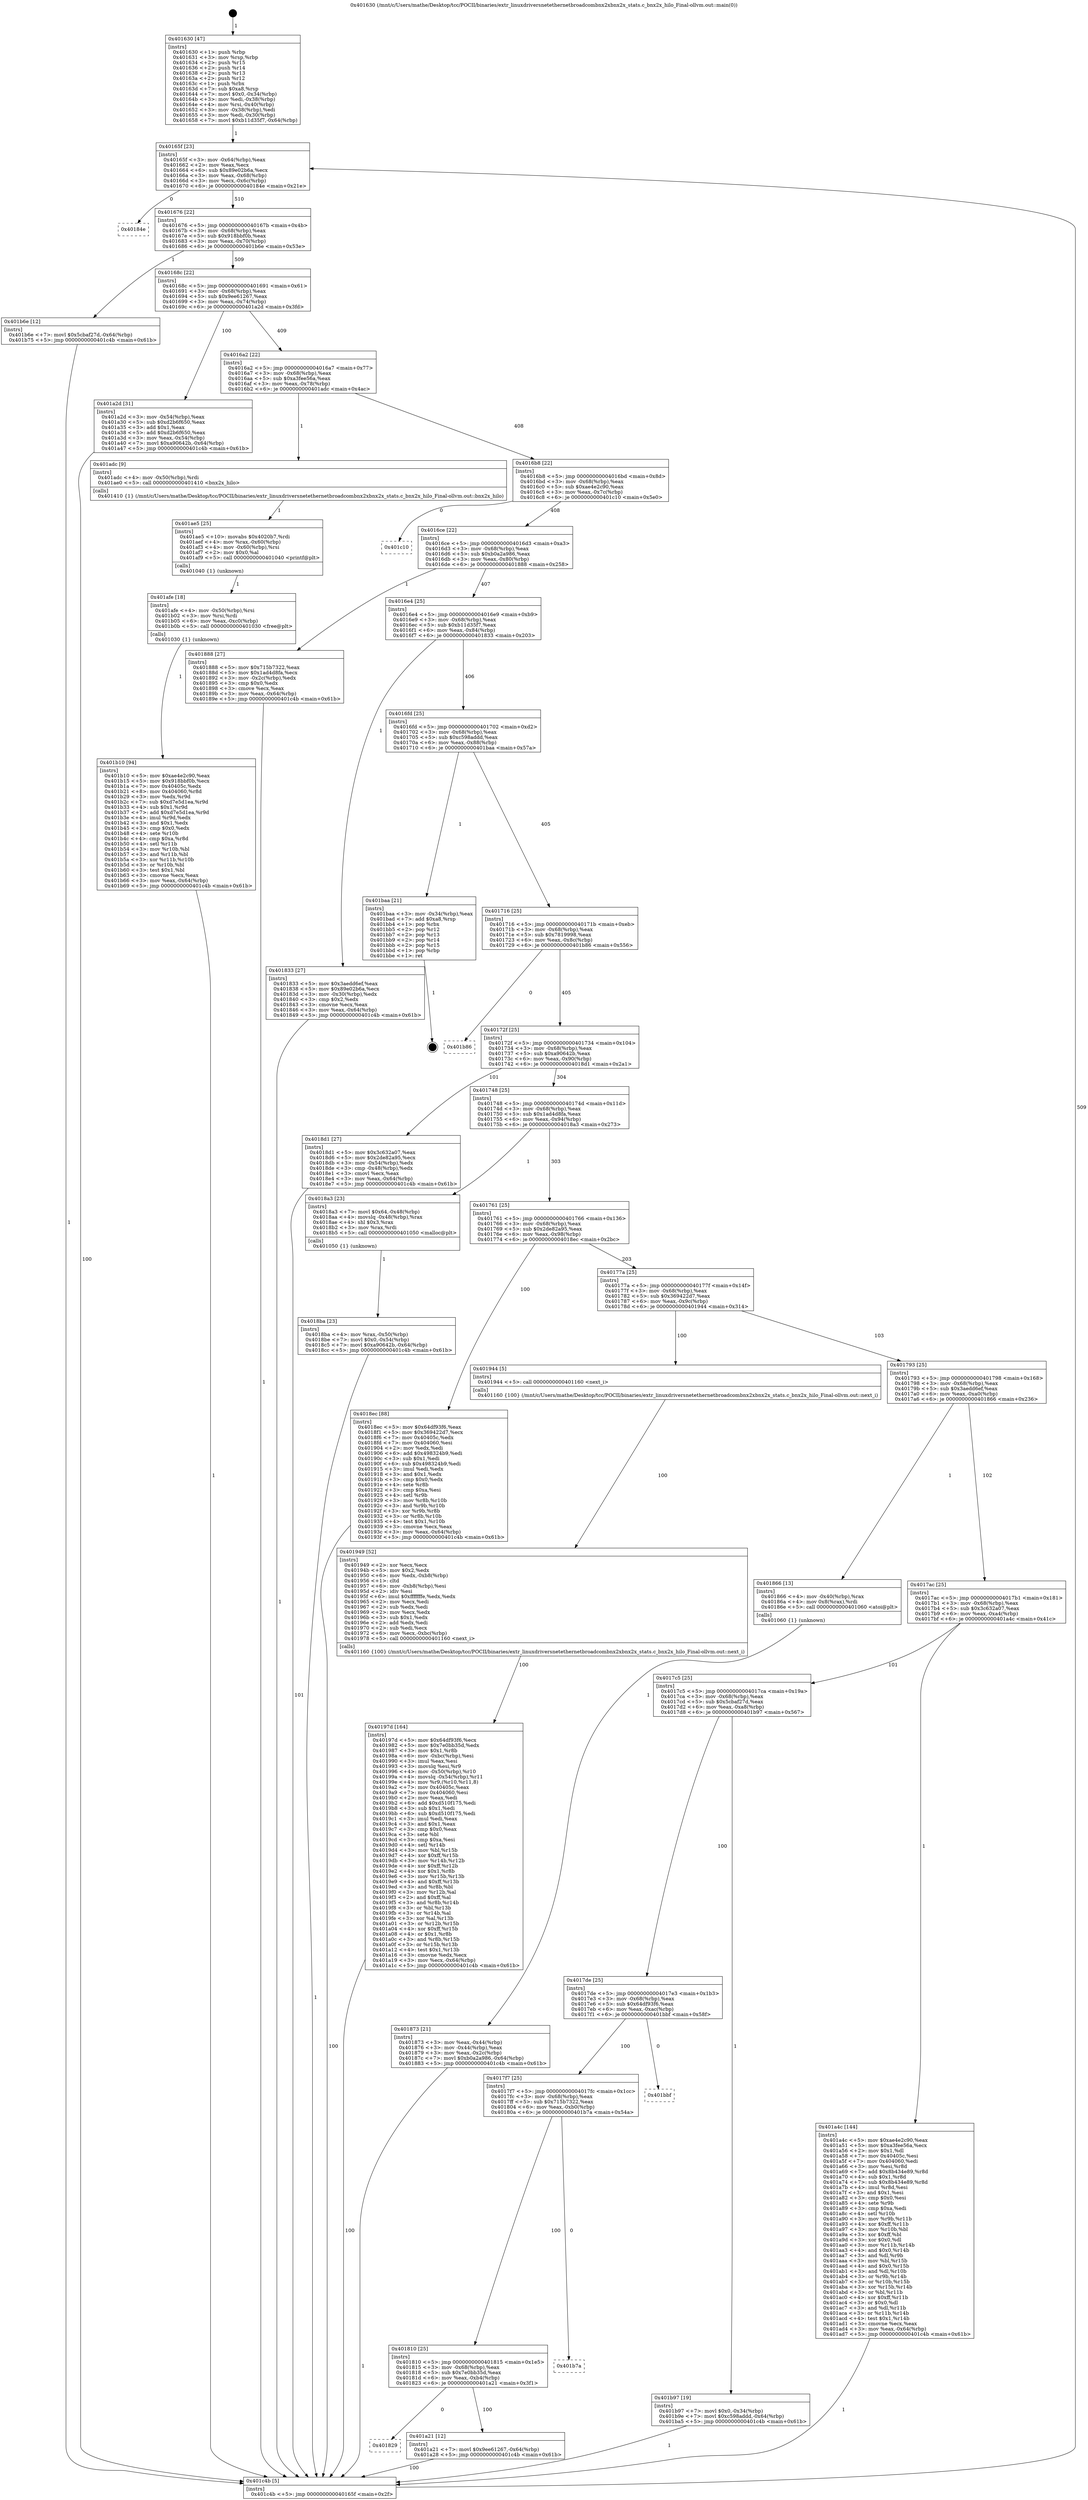 digraph "0x401630" {
  label = "0x401630 (/mnt/c/Users/mathe/Desktop/tcc/POCII/binaries/extr_linuxdriversnetethernetbroadcombnx2xbnx2x_stats.c_bnx2x_hilo_Final-ollvm.out::main(0))"
  labelloc = "t"
  node[shape=record]

  Entry [label="",width=0.3,height=0.3,shape=circle,fillcolor=black,style=filled]
  "0x40165f" [label="{
     0x40165f [23]\l
     | [instrs]\l
     &nbsp;&nbsp;0x40165f \<+3\>: mov -0x64(%rbp),%eax\l
     &nbsp;&nbsp;0x401662 \<+2\>: mov %eax,%ecx\l
     &nbsp;&nbsp;0x401664 \<+6\>: sub $0x89e02b6a,%ecx\l
     &nbsp;&nbsp;0x40166a \<+3\>: mov %eax,-0x68(%rbp)\l
     &nbsp;&nbsp;0x40166d \<+3\>: mov %ecx,-0x6c(%rbp)\l
     &nbsp;&nbsp;0x401670 \<+6\>: je 000000000040184e \<main+0x21e\>\l
  }"]
  "0x40184e" [label="{
     0x40184e\l
  }", style=dashed]
  "0x401676" [label="{
     0x401676 [22]\l
     | [instrs]\l
     &nbsp;&nbsp;0x401676 \<+5\>: jmp 000000000040167b \<main+0x4b\>\l
     &nbsp;&nbsp;0x40167b \<+3\>: mov -0x68(%rbp),%eax\l
     &nbsp;&nbsp;0x40167e \<+5\>: sub $0x918bbf0b,%eax\l
     &nbsp;&nbsp;0x401683 \<+3\>: mov %eax,-0x70(%rbp)\l
     &nbsp;&nbsp;0x401686 \<+6\>: je 0000000000401b6e \<main+0x53e\>\l
  }"]
  Exit [label="",width=0.3,height=0.3,shape=circle,fillcolor=black,style=filled,peripheries=2]
  "0x401b6e" [label="{
     0x401b6e [12]\l
     | [instrs]\l
     &nbsp;&nbsp;0x401b6e \<+7\>: movl $0x5cbaf27d,-0x64(%rbp)\l
     &nbsp;&nbsp;0x401b75 \<+5\>: jmp 0000000000401c4b \<main+0x61b\>\l
  }"]
  "0x40168c" [label="{
     0x40168c [22]\l
     | [instrs]\l
     &nbsp;&nbsp;0x40168c \<+5\>: jmp 0000000000401691 \<main+0x61\>\l
     &nbsp;&nbsp;0x401691 \<+3\>: mov -0x68(%rbp),%eax\l
     &nbsp;&nbsp;0x401694 \<+5\>: sub $0x9ee61267,%eax\l
     &nbsp;&nbsp;0x401699 \<+3\>: mov %eax,-0x74(%rbp)\l
     &nbsp;&nbsp;0x40169c \<+6\>: je 0000000000401a2d \<main+0x3fd\>\l
  }"]
  "0x401b10" [label="{
     0x401b10 [94]\l
     | [instrs]\l
     &nbsp;&nbsp;0x401b10 \<+5\>: mov $0xae4e2c90,%eax\l
     &nbsp;&nbsp;0x401b15 \<+5\>: mov $0x918bbf0b,%ecx\l
     &nbsp;&nbsp;0x401b1a \<+7\>: mov 0x40405c,%edx\l
     &nbsp;&nbsp;0x401b21 \<+8\>: mov 0x404060,%r8d\l
     &nbsp;&nbsp;0x401b29 \<+3\>: mov %edx,%r9d\l
     &nbsp;&nbsp;0x401b2c \<+7\>: sub $0xd7e5d1ea,%r9d\l
     &nbsp;&nbsp;0x401b33 \<+4\>: sub $0x1,%r9d\l
     &nbsp;&nbsp;0x401b37 \<+7\>: add $0xd7e5d1ea,%r9d\l
     &nbsp;&nbsp;0x401b3e \<+4\>: imul %r9d,%edx\l
     &nbsp;&nbsp;0x401b42 \<+3\>: and $0x1,%edx\l
     &nbsp;&nbsp;0x401b45 \<+3\>: cmp $0x0,%edx\l
     &nbsp;&nbsp;0x401b48 \<+4\>: sete %r10b\l
     &nbsp;&nbsp;0x401b4c \<+4\>: cmp $0xa,%r8d\l
     &nbsp;&nbsp;0x401b50 \<+4\>: setl %r11b\l
     &nbsp;&nbsp;0x401b54 \<+3\>: mov %r10b,%bl\l
     &nbsp;&nbsp;0x401b57 \<+3\>: and %r11b,%bl\l
     &nbsp;&nbsp;0x401b5a \<+3\>: xor %r11b,%r10b\l
     &nbsp;&nbsp;0x401b5d \<+3\>: or %r10b,%bl\l
     &nbsp;&nbsp;0x401b60 \<+3\>: test $0x1,%bl\l
     &nbsp;&nbsp;0x401b63 \<+3\>: cmovne %ecx,%eax\l
     &nbsp;&nbsp;0x401b66 \<+3\>: mov %eax,-0x64(%rbp)\l
     &nbsp;&nbsp;0x401b69 \<+5\>: jmp 0000000000401c4b \<main+0x61b\>\l
  }"]
  "0x401a2d" [label="{
     0x401a2d [31]\l
     | [instrs]\l
     &nbsp;&nbsp;0x401a2d \<+3\>: mov -0x54(%rbp),%eax\l
     &nbsp;&nbsp;0x401a30 \<+5\>: sub $0xd2b6f650,%eax\l
     &nbsp;&nbsp;0x401a35 \<+3\>: add $0x1,%eax\l
     &nbsp;&nbsp;0x401a38 \<+5\>: add $0xd2b6f650,%eax\l
     &nbsp;&nbsp;0x401a3d \<+3\>: mov %eax,-0x54(%rbp)\l
     &nbsp;&nbsp;0x401a40 \<+7\>: movl $0xa90642b,-0x64(%rbp)\l
     &nbsp;&nbsp;0x401a47 \<+5\>: jmp 0000000000401c4b \<main+0x61b\>\l
  }"]
  "0x4016a2" [label="{
     0x4016a2 [22]\l
     | [instrs]\l
     &nbsp;&nbsp;0x4016a2 \<+5\>: jmp 00000000004016a7 \<main+0x77\>\l
     &nbsp;&nbsp;0x4016a7 \<+3\>: mov -0x68(%rbp),%eax\l
     &nbsp;&nbsp;0x4016aa \<+5\>: sub $0xa3fee56a,%eax\l
     &nbsp;&nbsp;0x4016af \<+3\>: mov %eax,-0x78(%rbp)\l
     &nbsp;&nbsp;0x4016b2 \<+6\>: je 0000000000401adc \<main+0x4ac\>\l
  }"]
  "0x401afe" [label="{
     0x401afe [18]\l
     | [instrs]\l
     &nbsp;&nbsp;0x401afe \<+4\>: mov -0x50(%rbp),%rsi\l
     &nbsp;&nbsp;0x401b02 \<+3\>: mov %rsi,%rdi\l
     &nbsp;&nbsp;0x401b05 \<+6\>: mov %eax,-0xc0(%rbp)\l
     &nbsp;&nbsp;0x401b0b \<+5\>: call 0000000000401030 \<free@plt\>\l
     | [calls]\l
     &nbsp;&nbsp;0x401030 \{1\} (unknown)\l
  }"]
  "0x401adc" [label="{
     0x401adc [9]\l
     | [instrs]\l
     &nbsp;&nbsp;0x401adc \<+4\>: mov -0x50(%rbp),%rdi\l
     &nbsp;&nbsp;0x401ae0 \<+5\>: call 0000000000401410 \<bnx2x_hilo\>\l
     | [calls]\l
     &nbsp;&nbsp;0x401410 \{1\} (/mnt/c/Users/mathe/Desktop/tcc/POCII/binaries/extr_linuxdriversnetethernetbroadcombnx2xbnx2x_stats.c_bnx2x_hilo_Final-ollvm.out::bnx2x_hilo)\l
  }"]
  "0x4016b8" [label="{
     0x4016b8 [22]\l
     | [instrs]\l
     &nbsp;&nbsp;0x4016b8 \<+5\>: jmp 00000000004016bd \<main+0x8d\>\l
     &nbsp;&nbsp;0x4016bd \<+3\>: mov -0x68(%rbp),%eax\l
     &nbsp;&nbsp;0x4016c0 \<+5\>: sub $0xae4e2c90,%eax\l
     &nbsp;&nbsp;0x4016c5 \<+3\>: mov %eax,-0x7c(%rbp)\l
     &nbsp;&nbsp;0x4016c8 \<+6\>: je 0000000000401c10 \<main+0x5e0\>\l
  }"]
  "0x401ae5" [label="{
     0x401ae5 [25]\l
     | [instrs]\l
     &nbsp;&nbsp;0x401ae5 \<+10\>: movabs $0x4020b7,%rdi\l
     &nbsp;&nbsp;0x401aef \<+4\>: mov %rax,-0x60(%rbp)\l
     &nbsp;&nbsp;0x401af3 \<+4\>: mov -0x60(%rbp),%rsi\l
     &nbsp;&nbsp;0x401af7 \<+2\>: mov $0x0,%al\l
     &nbsp;&nbsp;0x401af9 \<+5\>: call 0000000000401040 \<printf@plt\>\l
     | [calls]\l
     &nbsp;&nbsp;0x401040 \{1\} (unknown)\l
  }"]
  "0x401c10" [label="{
     0x401c10\l
  }", style=dashed]
  "0x4016ce" [label="{
     0x4016ce [22]\l
     | [instrs]\l
     &nbsp;&nbsp;0x4016ce \<+5\>: jmp 00000000004016d3 \<main+0xa3\>\l
     &nbsp;&nbsp;0x4016d3 \<+3\>: mov -0x68(%rbp),%eax\l
     &nbsp;&nbsp;0x4016d6 \<+5\>: sub $0xb0a2a986,%eax\l
     &nbsp;&nbsp;0x4016db \<+3\>: mov %eax,-0x80(%rbp)\l
     &nbsp;&nbsp;0x4016de \<+6\>: je 0000000000401888 \<main+0x258\>\l
  }"]
  "0x401829" [label="{
     0x401829\l
  }", style=dashed]
  "0x401888" [label="{
     0x401888 [27]\l
     | [instrs]\l
     &nbsp;&nbsp;0x401888 \<+5\>: mov $0x715b7322,%eax\l
     &nbsp;&nbsp;0x40188d \<+5\>: mov $0x1ad4d8fa,%ecx\l
     &nbsp;&nbsp;0x401892 \<+3\>: mov -0x2c(%rbp),%edx\l
     &nbsp;&nbsp;0x401895 \<+3\>: cmp $0x0,%edx\l
     &nbsp;&nbsp;0x401898 \<+3\>: cmove %ecx,%eax\l
     &nbsp;&nbsp;0x40189b \<+3\>: mov %eax,-0x64(%rbp)\l
     &nbsp;&nbsp;0x40189e \<+5\>: jmp 0000000000401c4b \<main+0x61b\>\l
  }"]
  "0x4016e4" [label="{
     0x4016e4 [25]\l
     | [instrs]\l
     &nbsp;&nbsp;0x4016e4 \<+5\>: jmp 00000000004016e9 \<main+0xb9\>\l
     &nbsp;&nbsp;0x4016e9 \<+3\>: mov -0x68(%rbp),%eax\l
     &nbsp;&nbsp;0x4016ec \<+5\>: sub $0xb11d35f7,%eax\l
     &nbsp;&nbsp;0x4016f1 \<+6\>: mov %eax,-0x84(%rbp)\l
     &nbsp;&nbsp;0x4016f7 \<+6\>: je 0000000000401833 \<main+0x203\>\l
  }"]
  "0x401a21" [label="{
     0x401a21 [12]\l
     | [instrs]\l
     &nbsp;&nbsp;0x401a21 \<+7\>: movl $0x9ee61267,-0x64(%rbp)\l
     &nbsp;&nbsp;0x401a28 \<+5\>: jmp 0000000000401c4b \<main+0x61b\>\l
  }"]
  "0x401833" [label="{
     0x401833 [27]\l
     | [instrs]\l
     &nbsp;&nbsp;0x401833 \<+5\>: mov $0x3aedd6ef,%eax\l
     &nbsp;&nbsp;0x401838 \<+5\>: mov $0x89e02b6a,%ecx\l
     &nbsp;&nbsp;0x40183d \<+3\>: mov -0x30(%rbp),%edx\l
     &nbsp;&nbsp;0x401840 \<+3\>: cmp $0x2,%edx\l
     &nbsp;&nbsp;0x401843 \<+3\>: cmovne %ecx,%eax\l
     &nbsp;&nbsp;0x401846 \<+3\>: mov %eax,-0x64(%rbp)\l
     &nbsp;&nbsp;0x401849 \<+5\>: jmp 0000000000401c4b \<main+0x61b\>\l
  }"]
  "0x4016fd" [label="{
     0x4016fd [25]\l
     | [instrs]\l
     &nbsp;&nbsp;0x4016fd \<+5\>: jmp 0000000000401702 \<main+0xd2\>\l
     &nbsp;&nbsp;0x401702 \<+3\>: mov -0x68(%rbp),%eax\l
     &nbsp;&nbsp;0x401705 \<+5\>: sub $0xc598addd,%eax\l
     &nbsp;&nbsp;0x40170a \<+6\>: mov %eax,-0x88(%rbp)\l
     &nbsp;&nbsp;0x401710 \<+6\>: je 0000000000401baa \<main+0x57a\>\l
  }"]
  "0x401c4b" [label="{
     0x401c4b [5]\l
     | [instrs]\l
     &nbsp;&nbsp;0x401c4b \<+5\>: jmp 000000000040165f \<main+0x2f\>\l
  }"]
  "0x401630" [label="{
     0x401630 [47]\l
     | [instrs]\l
     &nbsp;&nbsp;0x401630 \<+1\>: push %rbp\l
     &nbsp;&nbsp;0x401631 \<+3\>: mov %rsp,%rbp\l
     &nbsp;&nbsp;0x401634 \<+2\>: push %r15\l
     &nbsp;&nbsp;0x401636 \<+2\>: push %r14\l
     &nbsp;&nbsp;0x401638 \<+2\>: push %r13\l
     &nbsp;&nbsp;0x40163a \<+2\>: push %r12\l
     &nbsp;&nbsp;0x40163c \<+1\>: push %rbx\l
     &nbsp;&nbsp;0x40163d \<+7\>: sub $0xa8,%rsp\l
     &nbsp;&nbsp;0x401644 \<+7\>: movl $0x0,-0x34(%rbp)\l
     &nbsp;&nbsp;0x40164b \<+3\>: mov %edi,-0x38(%rbp)\l
     &nbsp;&nbsp;0x40164e \<+4\>: mov %rsi,-0x40(%rbp)\l
     &nbsp;&nbsp;0x401652 \<+3\>: mov -0x38(%rbp),%edi\l
     &nbsp;&nbsp;0x401655 \<+3\>: mov %edi,-0x30(%rbp)\l
     &nbsp;&nbsp;0x401658 \<+7\>: movl $0xb11d35f7,-0x64(%rbp)\l
  }"]
  "0x401810" [label="{
     0x401810 [25]\l
     | [instrs]\l
     &nbsp;&nbsp;0x401810 \<+5\>: jmp 0000000000401815 \<main+0x1e5\>\l
     &nbsp;&nbsp;0x401815 \<+3\>: mov -0x68(%rbp),%eax\l
     &nbsp;&nbsp;0x401818 \<+5\>: sub $0x7e0bb35d,%eax\l
     &nbsp;&nbsp;0x40181d \<+6\>: mov %eax,-0xb4(%rbp)\l
     &nbsp;&nbsp;0x401823 \<+6\>: je 0000000000401a21 \<main+0x3f1\>\l
  }"]
  "0x401baa" [label="{
     0x401baa [21]\l
     | [instrs]\l
     &nbsp;&nbsp;0x401baa \<+3\>: mov -0x34(%rbp),%eax\l
     &nbsp;&nbsp;0x401bad \<+7\>: add $0xa8,%rsp\l
     &nbsp;&nbsp;0x401bb4 \<+1\>: pop %rbx\l
     &nbsp;&nbsp;0x401bb5 \<+2\>: pop %r12\l
     &nbsp;&nbsp;0x401bb7 \<+2\>: pop %r13\l
     &nbsp;&nbsp;0x401bb9 \<+2\>: pop %r14\l
     &nbsp;&nbsp;0x401bbb \<+2\>: pop %r15\l
     &nbsp;&nbsp;0x401bbd \<+1\>: pop %rbp\l
     &nbsp;&nbsp;0x401bbe \<+1\>: ret\l
  }"]
  "0x401716" [label="{
     0x401716 [25]\l
     | [instrs]\l
     &nbsp;&nbsp;0x401716 \<+5\>: jmp 000000000040171b \<main+0xeb\>\l
     &nbsp;&nbsp;0x40171b \<+3\>: mov -0x68(%rbp),%eax\l
     &nbsp;&nbsp;0x40171e \<+5\>: sub $0x7819998,%eax\l
     &nbsp;&nbsp;0x401723 \<+6\>: mov %eax,-0x8c(%rbp)\l
     &nbsp;&nbsp;0x401729 \<+6\>: je 0000000000401b86 \<main+0x556\>\l
  }"]
  "0x401b7a" [label="{
     0x401b7a\l
  }", style=dashed]
  "0x401b86" [label="{
     0x401b86\l
  }", style=dashed]
  "0x40172f" [label="{
     0x40172f [25]\l
     | [instrs]\l
     &nbsp;&nbsp;0x40172f \<+5\>: jmp 0000000000401734 \<main+0x104\>\l
     &nbsp;&nbsp;0x401734 \<+3\>: mov -0x68(%rbp),%eax\l
     &nbsp;&nbsp;0x401737 \<+5\>: sub $0xa90642b,%eax\l
     &nbsp;&nbsp;0x40173c \<+6\>: mov %eax,-0x90(%rbp)\l
     &nbsp;&nbsp;0x401742 \<+6\>: je 00000000004018d1 \<main+0x2a1\>\l
  }"]
  "0x4017f7" [label="{
     0x4017f7 [25]\l
     | [instrs]\l
     &nbsp;&nbsp;0x4017f7 \<+5\>: jmp 00000000004017fc \<main+0x1cc\>\l
     &nbsp;&nbsp;0x4017fc \<+3\>: mov -0x68(%rbp),%eax\l
     &nbsp;&nbsp;0x4017ff \<+5\>: sub $0x715b7322,%eax\l
     &nbsp;&nbsp;0x401804 \<+6\>: mov %eax,-0xb0(%rbp)\l
     &nbsp;&nbsp;0x40180a \<+6\>: je 0000000000401b7a \<main+0x54a\>\l
  }"]
  "0x4018d1" [label="{
     0x4018d1 [27]\l
     | [instrs]\l
     &nbsp;&nbsp;0x4018d1 \<+5\>: mov $0x3c632a07,%eax\l
     &nbsp;&nbsp;0x4018d6 \<+5\>: mov $0x2de82a95,%ecx\l
     &nbsp;&nbsp;0x4018db \<+3\>: mov -0x54(%rbp),%edx\l
     &nbsp;&nbsp;0x4018de \<+3\>: cmp -0x48(%rbp),%edx\l
     &nbsp;&nbsp;0x4018e1 \<+3\>: cmovl %ecx,%eax\l
     &nbsp;&nbsp;0x4018e4 \<+3\>: mov %eax,-0x64(%rbp)\l
     &nbsp;&nbsp;0x4018e7 \<+5\>: jmp 0000000000401c4b \<main+0x61b\>\l
  }"]
  "0x401748" [label="{
     0x401748 [25]\l
     | [instrs]\l
     &nbsp;&nbsp;0x401748 \<+5\>: jmp 000000000040174d \<main+0x11d\>\l
     &nbsp;&nbsp;0x40174d \<+3\>: mov -0x68(%rbp),%eax\l
     &nbsp;&nbsp;0x401750 \<+5\>: sub $0x1ad4d8fa,%eax\l
     &nbsp;&nbsp;0x401755 \<+6\>: mov %eax,-0x94(%rbp)\l
     &nbsp;&nbsp;0x40175b \<+6\>: je 00000000004018a3 \<main+0x273\>\l
  }"]
  "0x401bbf" [label="{
     0x401bbf\l
  }", style=dashed]
  "0x4018a3" [label="{
     0x4018a3 [23]\l
     | [instrs]\l
     &nbsp;&nbsp;0x4018a3 \<+7\>: movl $0x64,-0x48(%rbp)\l
     &nbsp;&nbsp;0x4018aa \<+4\>: movslq -0x48(%rbp),%rax\l
     &nbsp;&nbsp;0x4018ae \<+4\>: shl $0x3,%rax\l
     &nbsp;&nbsp;0x4018b2 \<+3\>: mov %rax,%rdi\l
     &nbsp;&nbsp;0x4018b5 \<+5\>: call 0000000000401050 \<malloc@plt\>\l
     | [calls]\l
     &nbsp;&nbsp;0x401050 \{1\} (unknown)\l
  }"]
  "0x401761" [label="{
     0x401761 [25]\l
     | [instrs]\l
     &nbsp;&nbsp;0x401761 \<+5\>: jmp 0000000000401766 \<main+0x136\>\l
     &nbsp;&nbsp;0x401766 \<+3\>: mov -0x68(%rbp),%eax\l
     &nbsp;&nbsp;0x401769 \<+5\>: sub $0x2de82a95,%eax\l
     &nbsp;&nbsp;0x40176e \<+6\>: mov %eax,-0x98(%rbp)\l
     &nbsp;&nbsp;0x401774 \<+6\>: je 00000000004018ec \<main+0x2bc\>\l
  }"]
  "0x4017de" [label="{
     0x4017de [25]\l
     | [instrs]\l
     &nbsp;&nbsp;0x4017de \<+5\>: jmp 00000000004017e3 \<main+0x1b3\>\l
     &nbsp;&nbsp;0x4017e3 \<+3\>: mov -0x68(%rbp),%eax\l
     &nbsp;&nbsp;0x4017e6 \<+5\>: sub $0x64df93f6,%eax\l
     &nbsp;&nbsp;0x4017eb \<+6\>: mov %eax,-0xac(%rbp)\l
     &nbsp;&nbsp;0x4017f1 \<+6\>: je 0000000000401bbf \<main+0x58f\>\l
  }"]
  "0x4018ec" [label="{
     0x4018ec [88]\l
     | [instrs]\l
     &nbsp;&nbsp;0x4018ec \<+5\>: mov $0x64df93f6,%eax\l
     &nbsp;&nbsp;0x4018f1 \<+5\>: mov $0x369422d7,%ecx\l
     &nbsp;&nbsp;0x4018f6 \<+7\>: mov 0x40405c,%edx\l
     &nbsp;&nbsp;0x4018fd \<+7\>: mov 0x404060,%esi\l
     &nbsp;&nbsp;0x401904 \<+2\>: mov %edx,%edi\l
     &nbsp;&nbsp;0x401906 \<+6\>: add $0x498324b9,%edi\l
     &nbsp;&nbsp;0x40190c \<+3\>: sub $0x1,%edi\l
     &nbsp;&nbsp;0x40190f \<+6\>: sub $0x498324b9,%edi\l
     &nbsp;&nbsp;0x401915 \<+3\>: imul %edi,%edx\l
     &nbsp;&nbsp;0x401918 \<+3\>: and $0x1,%edx\l
     &nbsp;&nbsp;0x40191b \<+3\>: cmp $0x0,%edx\l
     &nbsp;&nbsp;0x40191e \<+4\>: sete %r8b\l
     &nbsp;&nbsp;0x401922 \<+3\>: cmp $0xa,%esi\l
     &nbsp;&nbsp;0x401925 \<+4\>: setl %r9b\l
     &nbsp;&nbsp;0x401929 \<+3\>: mov %r8b,%r10b\l
     &nbsp;&nbsp;0x40192c \<+3\>: and %r9b,%r10b\l
     &nbsp;&nbsp;0x40192f \<+3\>: xor %r9b,%r8b\l
     &nbsp;&nbsp;0x401932 \<+3\>: or %r8b,%r10b\l
     &nbsp;&nbsp;0x401935 \<+4\>: test $0x1,%r10b\l
     &nbsp;&nbsp;0x401939 \<+3\>: cmovne %ecx,%eax\l
     &nbsp;&nbsp;0x40193c \<+3\>: mov %eax,-0x64(%rbp)\l
     &nbsp;&nbsp;0x40193f \<+5\>: jmp 0000000000401c4b \<main+0x61b\>\l
  }"]
  "0x40177a" [label="{
     0x40177a [25]\l
     | [instrs]\l
     &nbsp;&nbsp;0x40177a \<+5\>: jmp 000000000040177f \<main+0x14f\>\l
     &nbsp;&nbsp;0x40177f \<+3\>: mov -0x68(%rbp),%eax\l
     &nbsp;&nbsp;0x401782 \<+5\>: sub $0x369422d7,%eax\l
     &nbsp;&nbsp;0x401787 \<+6\>: mov %eax,-0x9c(%rbp)\l
     &nbsp;&nbsp;0x40178d \<+6\>: je 0000000000401944 \<main+0x314\>\l
  }"]
  "0x401b97" [label="{
     0x401b97 [19]\l
     | [instrs]\l
     &nbsp;&nbsp;0x401b97 \<+7\>: movl $0x0,-0x34(%rbp)\l
     &nbsp;&nbsp;0x401b9e \<+7\>: movl $0xc598addd,-0x64(%rbp)\l
     &nbsp;&nbsp;0x401ba5 \<+5\>: jmp 0000000000401c4b \<main+0x61b\>\l
  }"]
  "0x401944" [label="{
     0x401944 [5]\l
     | [instrs]\l
     &nbsp;&nbsp;0x401944 \<+5\>: call 0000000000401160 \<next_i\>\l
     | [calls]\l
     &nbsp;&nbsp;0x401160 \{100\} (/mnt/c/Users/mathe/Desktop/tcc/POCII/binaries/extr_linuxdriversnetethernetbroadcombnx2xbnx2x_stats.c_bnx2x_hilo_Final-ollvm.out::next_i)\l
  }"]
  "0x401793" [label="{
     0x401793 [25]\l
     | [instrs]\l
     &nbsp;&nbsp;0x401793 \<+5\>: jmp 0000000000401798 \<main+0x168\>\l
     &nbsp;&nbsp;0x401798 \<+3\>: mov -0x68(%rbp),%eax\l
     &nbsp;&nbsp;0x40179b \<+5\>: sub $0x3aedd6ef,%eax\l
     &nbsp;&nbsp;0x4017a0 \<+6\>: mov %eax,-0xa0(%rbp)\l
     &nbsp;&nbsp;0x4017a6 \<+6\>: je 0000000000401866 \<main+0x236\>\l
  }"]
  "0x4017c5" [label="{
     0x4017c5 [25]\l
     | [instrs]\l
     &nbsp;&nbsp;0x4017c5 \<+5\>: jmp 00000000004017ca \<main+0x19a\>\l
     &nbsp;&nbsp;0x4017ca \<+3\>: mov -0x68(%rbp),%eax\l
     &nbsp;&nbsp;0x4017cd \<+5\>: sub $0x5cbaf27d,%eax\l
     &nbsp;&nbsp;0x4017d2 \<+6\>: mov %eax,-0xa8(%rbp)\l
     &nbsp;&nbsp;0x4017d8 \<+6\>: je 0000000000401b97 \<main+0x567\>\l
  }"]
  "0x401866" [label="{
     0x401866 [13]\l
     | [instrs]\l
     &nbsp;&nbsp;0x401866 \<+4\>: mov -0x40(%rbp),%rax\l
     &nbsp;&nbsp;0x40186a \<+4\>: mov 0x8(%rax),%rdi\l
     &nbsp;&nbsp;0x40186e \<+5\>: call 0000000000401060 \<atoi@plt\>\l
     | [calls]\l
     &nbsp;&nbsp;0x401060 \{1\} (unknown)\l
  }"]
  "0x4017ac" [label="{
     0x4017ac [25]\l
     | [instrs]\l
     &nbsp;&nbsp;0x4017ac \<+5\>: jmp 00000000004017b1 \<main+0x181\>\l
     &nbsp;&nbsp;0x4017b1 \<+3\>: mov -0x68(%rbp),%eax\l
     &nbsp;&nbsp;0x4017b4 \<+5\>: sub $0x3c632a07,%eax\l
     &nbsp;&nbsp;0x4017b9 \<+6\>: mov %eax,-0xa4(%rbp)\l
     &nbsp;&nbsp;0x4017bf \<+6\>: je 0000000000401a4c \<main+0x41c\>\l
  }"]
  "0x401873" [label="{
     0x401873 [21]\l
     | [instrs]\l
     &nbsp;&nbsp;0x401873 \<+3\>: mov %eax,-0x44(%rbp)\l
     &nbsp;&nbsp;0x401876 \<+3\>: mov -0x44(%rbp),%eax\l
     &nbsp;&nbsp;0x401879 \<+3\>: mov %eax,-0x2c(%rbp)\l
     &nbsp;&nbsp;0x40187c \<+7\>: movl $0xb0a2a986,-0x64(%rbp)\l
     &nbsp;&nbsp;0x401883 \<+5\>: jmp 0000000000401c4b \<main+0x61b\>\l
  }"]
  "0x4018ba" [label="{
     0x4018ba [23]\l
     | [instrs]\l
     &nbsp;&nbsp;0x4018ba \<+4\>: mov %rax,-0x50(%rbp)\l
     &nbsp;&nbsp;0x4018be \<+7\>: movl $0x0,-0x54(%rbp)\l
     &nbsp;&nbsp;0x4018c5 \<+7\>: movl $0xa90642b,-0x64(%rbp)\l
     &nbsp;&nbsp;0x4018cc \<+5\>: jmp 0000000000401c4b \<main+0x61b\>\l
  }"]
  "0x401949" [label="{
     0x401949 [52]\l
     | [instrs]\l
     &nbsp;&nbsp;0x401949 \<+2\>: xor %ecx,%ecx\l
     &nbsp;&nbsp;0x40194b \<+5\>: mov $0x2,%edx\l
     &nbsp;&nbsp;0x401950 \<+6\>: mov %edx,-0xb8(%rbp)\l
     &nbsp;&nbsp;0x401956 \<+1\>: cltd\l
     &nbsp;&nbsp;0x401957 \<+6\>: mov -0xb8(%rbp),%esi\l
     &nbsp;&nbsp;0x40195d \<+2\>: idiv %esi\l
     &nbsp;&nbsp;0x40195f \<+6\>: imul $0xfffffffe,%edx,%edx\l
     &nbsp;&nbsp;0x401965 \<+2\>: mov %ecx,%edi\l
     &nbsp;&nbsp;0x401967 \<+2\>: sub %edx,%edi\l
     &nbsp;&nbsp;0x401969 \<+2\>: mov %ecx,%edx\l
     &nbsp;&nbsp;0x40196b \<+3\>: sub $0x1,%edx\l
     &nbsp;&nbsp;0x40196e \<+2\>: add %edx,%edi\l
     &nbsp;&nbsp;0x401970 \<+2\>: sub %edi,%ecx\l
     &nbsp;&nbsp;0x401972 \<+6\>: mov %ecx,-0xbc(%rbp)\l
     &nbsp;&nbsp;0x401978 \<+5\>: call 0000000000401160 \<next_i\>\l
     | [calls]\l
     &nbsp;&nbsp;0x401160 \{100\} (/mnt/c/Users/mathe/Desktop/tcc/POCII/binaries/extr_linuxdriversnetethernetbroadcombnx2xbnx2x_stats.c_bnx2x_hilo_Final-ollvm.out::next_i)\l
  }"]
  "0x40197d" [label="{
     0x40197d [164]\l
     | [instrs]\l
     &nbsp;&nbsp;0x40197d \<+5\>: mov $0x64df93f6,%ecx\l
     &nbsp;&nbsp;0x401982 \<+5\>: mov $0x7e0bb35d,%edx\l
     &nbsp;&nbsp;0x401987 \<+3\>: mov $0x1,%r8b\l
     &nbsp;&nbsp;0x40198a \<+6\>: mov -0xbc(%rbp),%esi\l
     &nbsp;&nbsp;0x401990 \<+3\>: imul %eax,%esi\l
     &nbsp;&nbsp;0x401993 \<+3\>: movslq %esi,%r9\l
     &nbsp;&nbsp;0x401996 \<+4\>: mov -0x50(%rbp),%r10\l
     &nbsp;&nbsp;0x40199a \<+4\>: movslq -0x54(%rbp),%r11\l
     &nbsp;&nbsp;0x40199e \<+4\>: mov %r9,(%r10,%r11,8)\l
     &nbsp;&nbsp;0x4019a2 \<+7\>: mov 0x40405c,%eax\l
     &nbsp;&nbsp;0x4019a9 \<+7\>: mov 0x404060,%esi\l
     &nbsp;&nbsp;0x4019b0 \<+2\>: mov %eax,%edi\l
     &nbsp;&nbsp;0x4019b2 \<+6\>: add $0xd510f175,%edi\l
     &nbsp;&nbsp;0x4019b8 \<+3\>: sub $0x1,%edi\l
     &nbsp;&nbsp;0x4019bb \<+6\>: sub $0xd510f175,%edi\l
     &nbsp;&nbsp;0x4019c1 \<+3\>: imul %edi,%eax\l
     &nbsp;&nbsp;0x4019c4 \<+3\>: and $0x1,%eax\l
     &nbsp;&nbsp;0x4019c7 \<+3\>: cmp $0x0,%eax\l
     &nbsp;&nbsp;0x4019ca \<+3\>: sete %bl\l
     &nbsp;&nbsp;0x4019cd \<+3\>: cmp $0xa,%esi\l
     &nbsp;&nbsp;0x4019d0 \<+4\>: setl %r14b\l
     &nbsp;&nbsp;0x4019d4 \<+3\>: mov %bl,%r15b\l
     &nbsp;&nbsp;0x4019d7 \<+4\>: xor $0xff,%r15b\l
     &nbsp;&nbsp;0x4019db \<+3\>: mov %r14b,%r12b\l
     &nbsp;&nbsp;0x4019de \<+4\>: xor $0xff,%r12b\l
     &nbsp;&nbsp;0x4019e2 \<+4\>: xor $0x1,%r8b\l
     &nbsp;&nbsp;0x4019e6 \<+3\>: mov %r15b,%r13b\l
     &nbsp;&nbsp;0x4019e9 \<+4\>: and $0xff,%r13b\l
     &nbsp;&nbsp;0x4019ed \<+3\>: and %r8b,%bl\l
     &nbsp;&nbsp;0x4019f0 \<+3\>: mov %r12b,%al\l
     &nbsp;&nbsp;0x4019f3 \<+2\>: and $0xff,%al\l
     &nbsp;&nbsp;0x4019f5 \<+3\>: and %r8b,%r14b\l
     &nbsp;&nbsp;0x4019f8 \<+3\>: or %bl,%r13b\l
     &nbsp;&nbsp;0x4019fb \<+3\>: or %r14b,%al\l
     &nbsp;&nbsp;0x4019fe \<+3\>: xor %al,%r13b\l
     &nbsp;&nbsp;0x401a01 \<+3\>: or %r12b,%r15b\l
     &nbsp;&nbsp;0x401a04 \<+4\>: xor $0xff,%r15b\l
     &nbsp;&nbsp;0x401a08 \<+4\>: or $0x1,%r8b\l
     &nbsp;&nbsp;0x401a0c \<+3\>: and %r8b,%r15b\l
     &nbsp;&nbsp;0x401a0f \<+3\>: or %r15b,%r13b\l
     &nbsp;&nbsp;0x401a12 \<+4\>: test $0x1,%r13b\l
     &nbsp;&nbsp;0x401a16 \<+3\>: cmovne %edx,%ecx\l
     &nbsp;&nbsp;0x401a19 \<+3\>: mov %ecx,-0x64(%rbp)\l
     &nbsp;&nbsp;0x401a1c \<+5\>: jmp 0000000000401c4b \<main+0x61b\>\l
  }"]
  "0x401a4c" [label="{
     0x401a4c [144]\l
     | [instrs]\l
     &nbsp;&nbsp;0x401a4c \<+5\>: mov $0xae4e2c90,%eax\l
     &nbsp;&nbsp;0x401a51 \<+5\>: mov $0xa3fee56a,%ecx\l
     &nbsp;&nbsp;0x401a56 \<+2\>: mov $0x1,%dl\l
     &nbsp;&nbsp;0x401a58 \<+7\>: mov 0x40405c,%esi\l
     &nbsp;&nbsp;0x401a5f \<+7\>: mov 0x404060,%edi\l
     &nbsp;&nbsp;0x401a66 \<+3\>: mov %esi,%r8d\l
     &nbsp;&nbsp;0x401a69 \<+7\>: add $0x8b434e89,%r8d\l
     &nbsp;&nbsp;0x401a70 \<+4\>: sub $0x1,%r8d\l
     &nbsp;&nbsp;0x401a74 \<+7\>: sub $0x8b434e89,%r8d\l
     &nbsp;&nbsp;0x401a7b \<+4\>: imul %r8d,%esi\l
     &nbsp;&nbsp;0x401a7f \<+3\>: and $0x1,%esi\l
     &nbsp;&nbsp;0x401a82 \<+3\>: cmp $0x0,%esi\l
     &nbsp;&nbsp;0x401a85 \<+4\>: sete %r9b\l
     &nbsp;&nbsp;0x401a89 \<+3\>: cmp $0xa,%edi\l
     &nbsp;&nbsp;0x401a8c \<+4\>: setl %r10b\l
     &nbsp;&nbsp;0x401a90 \<+3\>: mov %r9b,%r11b\l
     &nbsp;&nbsp;0x401a93 \<+4\>: xor $0xff,%r11b\l
     &nbsp;&nbsp;0x401a97 \<+3\>: mov %r10b,%bl\l
     &nbsp;&nbsp;0x401a9a \<+3\>: xor $0xff,%bl\l
     &nbsp;&nbsp;0x401a9d \<+3\>: xor $0x0,%dl\l
     &nbsp;&nbsp;0x401aa0 \<+3\>: mov %r11b,%r14b\l
     &nbsp;&nbsp;0x401aa3 \<+4\>: and $0x0,%r14b\l
     &nbsp;&nbsp;0x401aa7 \<+3\>: and %dl,%r9b\l
     &nbsp;&nbsp;0x401aaa \<+3\>: mov %bl,%r15b\l
     &nbsp;&nbsp;0x401aad \<+4\>: and $0x0,%r15b\l
     &nbsp;&nbsp;0x401ab1 \<+3\>: and %dl,%r10b\l
     &nbsp;&nbsp;0x401ab4 \<+3\>: or %r9b,%r14b\l
     &nbsp;&nbsp;0x401ab7 \<+3\>: or %r10b,%r15b\l
     &nbsp;&nbsp;0x401aba \<+3\>: xor %r15b,%r14b\l
     &nbsp;&nbsp;0x401abd \<+3\>: or %bl,%r11b\l
     &nbsp;&nbsp;0x401ac0 \<+4\>: xor $0xff,%r11b\l
     &nbsp;&nbsp;0x401ac4 \<+3\>: or $0x0,%dl\l
     &nbsp;&nbsp;0x401ac7 \<+3\>: and %dl,%r11b\l
     &nbsp;&nbsp;0x401aca \<+3\>: or %r11b,%r14b\l
     &nbsp;&nbsp;0x401acd \<+4\>: test $0x1,%r14b\l
     &nbsp;&nbsp;0x401ad1 \<+3\>: cmovne %ecx,%eax\l
     &nbsp;&nbsp;0x401ad4 \<+3\>: mov %eax,-0x64(%rbp)\l
     &nbsp;&nbsp;0x401ad7 \<+5\>: jmp 0000000000401c4b \<main+0x61b\>\l
  }"]
  Entry -> "0x401630" [label=" 1"]
  "0x40165f" -> "0x40184e" [label=" 0"]
  "0x40165f" -> "0x401676" [label=" 510"]
  "0x401baa" -> Exit [label=" 1"]
  "0x401676" -> "0x401b6e" [label=" 1"]
  "0x401676" -> "0x40168c" [label=" 509"]
  "0x401b97" -> "0x401c4b" [label=" 1"]
  "0x40168c" -> "0x401a2d" [label=" 100"]
  "0x40168c" -> "0x4016a2" [label=" 409"]
  "0x401b6e" -> "0x401c4b" [label=" 1"]
  "0x4016a2" -> "0x401adc" [label=" 1"]
  "0x4016a2" -> "0x4016b8" [label=" 408"]
  "0x401b10" -> "0x401c4b" [label=" 1"]
  "0x4016b8" -> "0x401c10" [label=" 0"]
  "0x4016b8" -> "0x4016ce" [label=" 408"]
  "0x401afe" -> "0x401b10" [label=" 1"]
  "0x4016ce" -> "0x401888" [label=" 1"]
  "0x4016ce" -> "0x4016e4" [label=" 407"]
  "0x401ae5" -> "0x401afe" [label=" 1"]
  "0x4016e4" -> "0x401833" [label=" 1"]
  "0x4016e4" -> "0x4016fd" [label=" 406"]
  "0x401833" -> "0x401c4b" [label=" 1"]
  "0x401630" -> "0x40165f" [label=" 1"]
  "0x401c4b" -> "0x40165f" [label=" 509"]
  "0x401adc" -> "0x401ae5" [label=" 1"]
  "0x4016fd" -> "0x401baa" [label=" 1"]
  "0x4016fd" -> "0x401716" [label=" 405"]
  "0x401a2d" -> "0x401c4b" [label=" 100"]
  "0x401716" -> "0x401b86" [label=" 0"]
  "0x401716" -> "0x40172f" [label=" 405"]
  "0x401a21" -> "0x401c4b" [label=" 100"]
  "0x40172f" -> "0x4018d1" [label=" 101"]
  "0x40172f" -> "0x401748" [label=" 304"]
  "0x401810" -> "0x401a21" [label=" 100"]
  "0x401748" -> "0x4018a3" [label=" 1"]
  "0x401748" -> "0x401761" [label=" 303"]
  "0x401a4c" -> "0x401c4b" [label=" 1"]
  "0x401761" -> "0x4018ec" [label=" 100"]
  "0x401761" -> "0x40177a" [label=" 203"]
  "0x4017f7" -> "0x401b7a" [label=" 0"]
  "0x40177a" -> "0x401944" [label=" 100"]
  "0x40177a" -> "0x401793" [label=" 103"]
  "0x401810" -> "0x401829" [label=" 0"]
  "0x401793" -> "0x401866" [label=" 1"]
  "0x401793" -> "0x4017ac" [label=" 102"]
  "0x401866" -> "0x401873" [label=" 1"]
  "0x401873" -> "0x401c4b" [label=" 1"]
  "0x401888" -> "0x401c4b" [label=" 1"]
  "0x4018a3" -> "0x4018ba" [label=" 1"]
  "0x4018ba" -> "0x401c4b" [label=" 1"]
  "0x4018d1" -> "0x401c4b" [label=" 101"]
  "0x4018ec" -> "0x401c4b" [label=" 100"]
  "0x401944" -> "0x401949" [label=" 100"]
  "0x401949" -> "0x40197d" [label=" 100"]
  "0x40197d" -> "0x401c4b" [label=" 100"]
  "0x4017de" -> "0x401bbf" [label=" 0"]
  "0x4017ac" -> "0x401a4c" [label=" 1"]
  "0x4017ac" -> "0x4017c5" [label=" 101"]
  "0x4017de" -> "0x4017f7" [label=" 100"]
  "0x4017c5" -> "0x401b97" [label=" 1"]
  "0x4017c5" -> "0x4017de" [label=" 100"]
  "0x4017f7" -> "0x401810" [label=" 100"]
}
